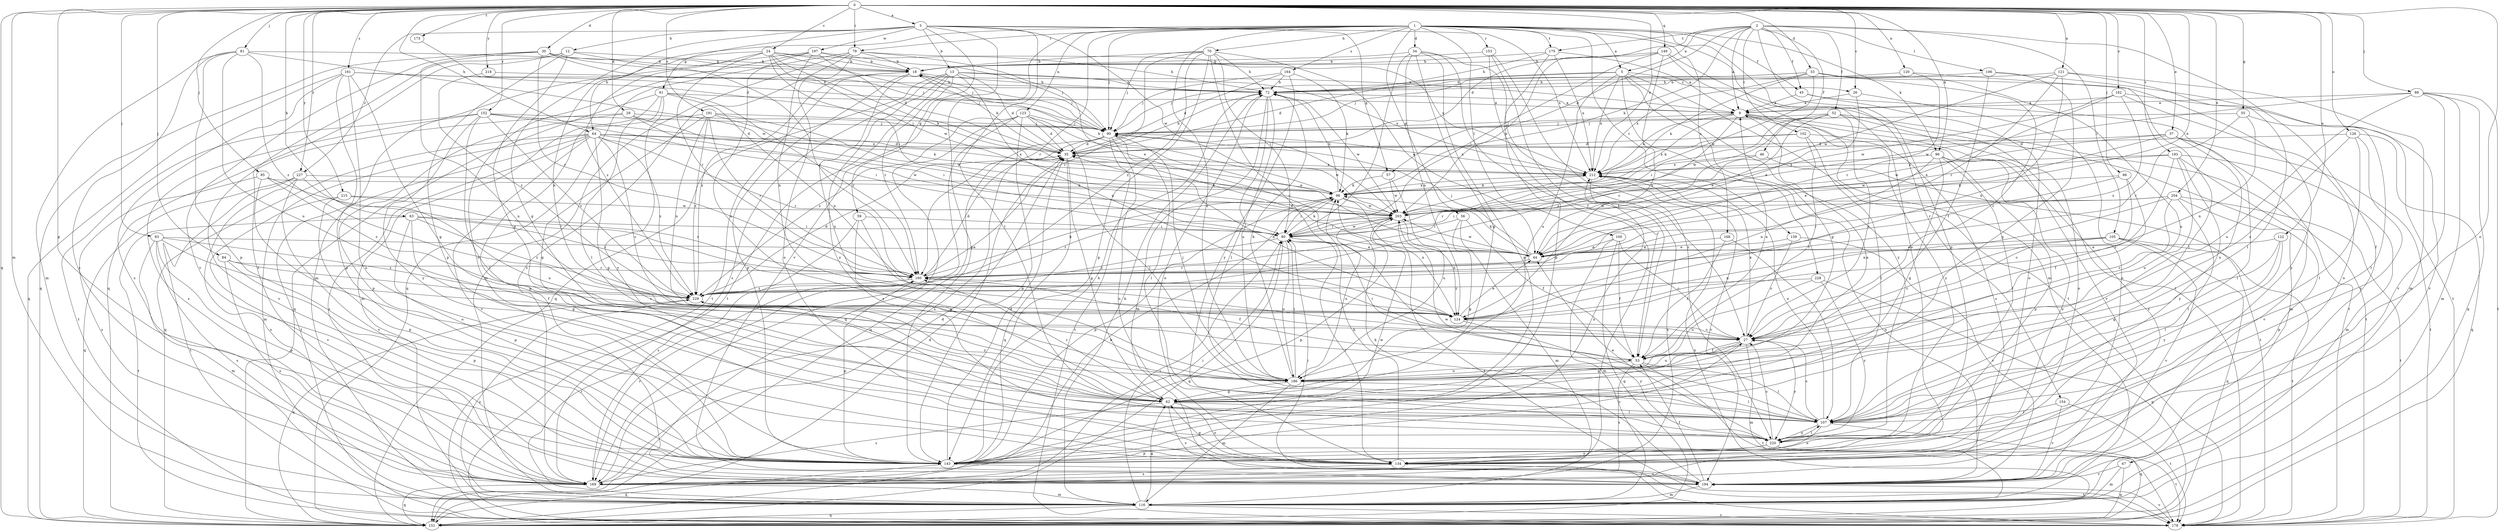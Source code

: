 strict digraph  {
0;
1;
2;
3;
5;
9;
12;
13;
18;
24;
26;
27;
29;
30;
33;
34;
35;
37;
44;
45;
46;
47;
52;
53;
55;
56;
57;
59;
61;
62;
63;
64;
70;
72;
79;
80;
81;
83;
84;
85;
86;
88;
90;
96;
98;
100;
102;
105;
106;
107;
116;
120;
121;
122;
123;
124;
126;
134;
143;
149;
151;
152;
153;
154;
159;
160;
161;
162;
164;
168;
169;
173;
175;
178;
186;
191;
193;
194;
197;
203;
204;
212;
215;
218;
220;
227;
228;
229;
0 -> 3  [label=a];
0 -> 24  [label=c];
0 -> 26  [label=c];
0 -> 29  [label=d];
0 -> 30  [label=d];
0 -> 33  [label=d];
0 -> 37  [label=e];
0 -> 44  [label=e];
0 -> 55  [label=g];
0 -> 63  [label=h];
0 -> 64  [label=h];
0 -> 79  [label=i];
0 -> 81  [label=j];
0 -> 83  [label=j];
0 -> 84  [label=j];
0 -> 85  [label=j];
0 -> 86  [label=j];
0 -> 88  [label=j];
0 -> 96  [label=k];
0 -> 116  [label=m];
0 -> 120  [label=n];
0 -> 121  [label=n];
0 -> 122  [label=n];
0 -> 126  [label=o];
0 -> 134  [label=o];
0 -> 143  [label=p];
0 -> 149  [label=q];
0 -> 151  [label=q];
0 -> 152  [label=r];
0 -> 161  [label=s];
0 -> 162  [label=s];
0 -> 173  [label=t];
0 -> 191  [label=v];
0 -> 193  [label=v];
0 -> 204  [label=x];
0 -> 212  [label=x];
0 -> 215  [label=y];
0 -> 218  [label=y];
0 -> 227  [label=z];
1 -> 5  [label=a];
1 -> 34  [label=d];
1 -> 45  [label=f];
1 -> 56  [label=g];
1 -> 64  [label=h];
1 -> 70  [label=h];
1 -> 79  [label=i];
1 -> 90  [label=j];
1 -> 96  [label=k];
1 -> 100  [label=l];
1 -> 123  [label=n];
1 -> 134  [label=o];
1 -> 143  [label=p];
1 -> 153  [label=r];
1 -> 154  [label=r];
1 -> 159  [label=r];
1 -> 160  [label=r];
1 -> 164  [label=s];
1 -> 168  [label=s];
1 -> 175  [label=t];
1 -> 186  [label=u];
2 -> 5  [label=a];
2 -> 9  [label=a];
2 -> 35  [label=d];
2 -> 45  [label=f];
2 -> 46  [label=f];
2 -> 47  [label=f];
2 -> 52  [label=f];
2 -> 57  [label=g];
2 -> 98  [label=k];
2 -> 102  [label=l];
2 -> 105  [label=l];
2 -> 106  [label=l];
2 -> 143  [label=p];
2 -> 175  [label=t];
3 -> 12  [label=b];
3 -> 13  [label=b];
3 -> 57  [label=g];
3 -> 59  [label=g];
3 -> 61  [label=g];
3 -> 62  [label=g];
3 -> 107  [label=l];
3 -> 194  [label=v];
3 -> 197  [label=w];
3 -> 203  [label=w];
3 -> 212  [label=x];
3 -> 227  [label=z];
5 -> 26  [label=c];
5 -> 35  [label=d];
5 -> 62  [label=g];
5 -> 90  [label=j];
5 -> 178  [label=t];
5 -> 186  [label=u];
5 -> 212  [label=x];
5 -> 220  [label=y];
5 -> 228  [label=z];
9 -> 90  [label=j];
9 -> 98  [label=k];
9 -> 116  [label=m];
9 -> 169  [label=s];
9 -> 194  [label=v];
9 -> 212  [label=x];
9 -> 220  [label=y];
9 -> 229  [label=z];
12 -> 18  [label=b];
12 -> 62  [label=g];
12 -> 143  [label=p];
12 -> 151  [label=q];
12 -> 160  [label=r];
12 -> 169  [label=s];
13 -> 35  [label=d];
13 -> 72  [label=h];
13 -> 124  [label=n];
13 -> 151  [label=q];
13 -> 160  [label=r];
13 -> 169  [label=s];
13 -> 178  [label=t];
13 -> 212  [label=x];
13 -> 220  [label=y];
18 -> 72  [label=h];
18 -> 90  [label=j];
18 -> 143  [label=p];
18 -> 178  [label=t];
18 -> 186  [label=u];
18 -> 229  [label=z];
24 -> 18  [label=b];
24 -> 72  [label=h];
24 -> 80  [label=i];
24 -> 90  [label=j];
24 -> 98  [label=k];
24 -> 124  [label=n];
24 -> 160  [label=r];
24 -> 203  [label=w];
24 -> 229  [label=z];
26 -> 9  [label=a];
26 -> 44  [label=e];
26 -> 134  [label=o];
27 -> 53  [label=f];
27 -> 62  [label=g];
27 -> 116  [label=m];
27 -> 160  [label=r];
27 -> 186  [label=u];
27 -> 212  [label=x];
27 -> 220  [label=y];
29 -> 80  [label=i];
29 -> 90  [label=j];
29 -> 143  [label=p];
29 -> 194  [label=v];
29 -> 212  [label=x];
30 -> 9  [label=a];
30 -> 18  [label=b];
30 -> 90  [label=j];
30 -> 151  [label=q];
30 -> 160  [label=r];
30 -> 186  [label=u];
30 -> 194  [label=v];
33 -> 27  [label=c];
33 -> 72  [label=h];
33 -> 90  [label=j];
33 -> 98  [label=k];
33 -> 143  [label=p];
33 -> 186  [label=u];
33 -> 203  [label=w];
33 -> 212  [label=x];
34 -> 18  [label=b];
34 -> 27  [label=c];
34 -> 53  [label=f];
34 -> 62  [label=g];
34 -> 80  [label=i];
34 -> 124  [label=n];
34 -> 143  [label=p];
35 -> 18  [label=b];
35 -> 62  [label=g];
35 -> 72  [label=h];
35 -> 151  [label=q];
35 -> 212  [label=x];
37 -> 35  [label=d];
37 -> 44  [label=e];
37 -> 107  [label=l];
37 -> 178  [label=t];
37 -> 186  [label=u];
37 -> 203  [label=w];
44 -> 35  [label=d];
44 -> 90  [label=j];
44 -> 98  [label=k];
44 -> 160  [label=r];
44 -> 203  [label=w];
45 -> 9  [label=a];
45 -> 134  [label=o];
45 -> 178  [label=t];
46 -> 160  [label=r];
46 -> 178  [label=t];
46 -> 212  [label=x];
47 -> 116  [label=m];
47 -> 151  [label=q];
47 -> 194  [label=v];
52 -> 27  [label=c];
52 -> 44  [label=e];
52 -> 80  [label=i];
52 -> 90  [label=j];
52 -> 134  [label=o];
52 -> 178  [label=t];
52 -> 203  [label=w];
53 -> 9  [label=a];
53 -> 80  [label=i];
53 -> 107  [label=l];
53 -> 169  [label=s];
53 -> 178  [label=t];
53 -> 186  [label=u];
55 -> 90  [label=j];
55 -> 107  [label=l];
55 -> 124  [label=n];
55 -> 160  [label=r];
56 -> 53  [label=f];
56 -> 62  [label=g];
56 -> 80  [label=i];
56 -> 116  [label=m];
57 -> 98  [label=k];
57 -> 186  [label=u];
57 -> 203  [label=w];
59 -> 27  [label=c];
59 -> 62  [label=g];
59 -> 80  [label=i];
59 -> 169  [label=s];
61 -> 9  [label=a];
61 -> 107  [label=l];
61 -> 116  [label=m];
61 -> 124  [label=n];
61 -> 151  [label=q];
61 -> 160  [label=r];
61 -> 220  [label=y];
62 -> 9  [label=a];
62 -> 107  [label=l];
62 -> 134  [label=o];
62 -> 160  [label=r];
62 -> 169  [label=s];
62 -> 194  [label=v];
62 -> 229  [label=z];
63 -> 62  [label=g];
63 -> 80  [label=i];
63 -> 143  [label=p];
63 -> 160  [label=r];
63 -> 178  [label=t];
63 -> 229  [label=z];
64 -> 27  [label=c];
64 -> 35  [label=d];
64 -> 62  [label=g];
64 -> 116  [label=m];
64 -> 151  [label=q];
64 -> 160  [label=r];
64 -> 169  [label=s];
64 -> 178  [label=t];
64 -> 194  [label=v];
64 -> 203  [label=w];
64 -> 212  [label=x];
64 -> 229  [label=z];
70 -> 18  [label=b];
70 -> 27  [label=c];
70 -> 44  [label=e];
70 -> 72  [label=h];
70 -> 80  [label=i];
70 -> 90  [label=j];
70 -> 143  [label=p];
70 -> 160  [label=r];
70 -> 229  [label=z];
72 -> 9  [label=a];
72 -> 107  [label=l];
72 -> 134  [label=o];
72 -> 178  [label=t];
72 -> 186  [label=u];
72 -> 203  [label=w];
79 -> 18  [label=b];
79 -> 44  [label=e];
79 -> 116  [label=m];
79 -> 134  [label=o];
79 -> 151  [label=q];
79 -> 169  [label=s];
79 -> 212  [label=x];
80 -> 44  [label=e];
80 -> 98  [label=k];
80 -> 151  [label=q];
80 -> 186  [label=u];
80 -> 203  [label=w];
80 -> 229  [label=z];
81 -> 18  [label=b];
81 -> 116  [label=m];
81 -> 143  [label=p];
81 -> 169  [label=s];
81 -> 186  [label=u];
81 -> 203  [label=w];
81 -> 229  [label=z];
83 -> 44  [label=e];
83 -> 53  [label=f];
83 -> 116  [label=m];
83 -> 143  [label=p];
83 -> 169  [label=s];
83 -> 229  [label=z];
84 -> 27  [label=c];
84 -> 143  [label=p];
84 -> 160  [label=r];
84 -> 169  [label=s];
85 -> 98  [label=k];
85 -> 134  [label=o];
85 -> 160  [label=r];
85 -> 169  [label=s];
85 -> 229  [label=z];
86 -> 27  [label=c];
86 -> 53  [label=f];
86 -> 98  [label=k];
86 -> 160  [label=r];
88 -> 9  [label=a];
88 -> 116  [label=m];
88 -> 151  [label=q];
88 -> 178  [label=t];
88 -> 186  [label=u];
88 -> 194  [label=v];
88 -> 203  [label=w];
90 -> 35  [label=d];
90 -> 107  [label=l];
90 -> 134  [label=o];
90 -> 151  [label=q];
90 -> 169  [label=s];
90 -> 178  [label=t];
90 -> 203  [label=w];
90 -> 212  [label=x];
96 -> 62  [label=g];
96 -> 107  [label=l];
96 -> 124  [label=n];
96 -> 134  [label=o];
96 -> 143  [label=p];
96 -> 212  [label=x];
98 -> 18  [label=b];
98 -> 72  [label=h];
98 -> 80  [label=i];
98 -> 124  [label=n];
98 -> 143  [label=p];
98 -> 203  [label=w];
98 -> 212  [label=x];
100 -> 27  [label=c];
100 -> 44  [label=e];
100 -> 53  [label=f];
100 -> 116  [label=m];
100 -> 151  [label=q];
102 -> 35  [label=d];
102 -> 53  [label=f];
102 -> 107  [label=l];
102 -> 169  [label=s];
102 -> 212  [label=x];
105 -> 27  [label=c];
105 -> 44  [label=e];
105 -> 124  [label=n];
105 -> 151  [label=q];
105 -> 178  [label=t];
105 -> 194  [label=v];
106 -> 53  [label=f];
106 -> 62  [label=g];
106 -> 72  [label=h];
106 -> 178  [label=t];
107 -> 27  [label=c];
107 -> 134  [label=o];
107 -> 151  [label=q];
107 -> 203  [label=w];
107 -> 212  [label=x];
107 -> 220  [label=y];
116 -> 62  [label=g];
116 -> 72  [label=h];
116 -> 80  [label=i];
116 -> 151  [label=q];
116 -> 160  [label=r];
116 -> 178  [label=t];
116 -> 229  [label=z];
120 -> 72  [label=h];
120 -> 107  [label=l];
120 -> 160  [label=r];
121 -> 72  [label=h];
121 -> 107  [label=l];
121 -> 116  [label=m];
121 -> 124  [label=n];
121 -> 160  [label=r];
121 -> 203  [label=w];
122 -> 44  [label=e];
122 -> 62  [label=g];
122 -> 107  [label=l];
122 -> 220  [label=y];
123 -> 35  [label=d];
123 -> 44  [label=e];
123 -> 90  [label=j];
123 -> 107  [label=l];
123 -> 143  [label=p];
123 -> 151  [label=q];
123 -> 169  [label=s];
123 -> 229  [label=z];
124 -> 27  [label=c];
124 -> 35  [label=d];
124 -> 44  [label=e];
124 -> 220  [label=y];
126 -> 27  [label=c];
126 -> 35  [label=d];
126 -> 107  [label=l];
126 -> 151  [label=q];
126 -> 220  [label=y];
134 -> 62  [label=g];
134 -> 80  [label=i];
134 -> 98  [label=k];
134 -> 169  [label=s];
134 -> 178  [label=t];
143 -> 27  [label=c];
143 -> 35  [label=d];
143 -> 72  [label=h];
143 -> 151  [label=q];
143 -> 194  [label=v];
143 -> 203  [label=w];
143 -> 212  [label=x];
149 -> 18  [label=b];
149 -> 80  [label=i];
149 -> 116  [label=m];
149 -> 124  [label=n];
149 -> 178  [label=t];
149 -> 203  [label=w];
151 -> 35  [label=d];
151 -> 212  [label=x];
152 -> 35  [label=d];
152 -> 80  [label=i];
152 -> 90  [label=j];
152 -> 107  [label=l];
152 -> 169  [label=s];
152 -> 178  [label=t];
152 -> 220  [label=y];
152 -> 229  [label=z];
153 -> 18  [label=b];
153 -> 53  [label=f];
153 -> 169  [label=s];
153 -> 220  [label=y];
154 -> 107  [label=l];
154 -> 178  [label=t];
154 -> 194  [label=v];
159 -> 27  [label=c];
159 -> 44  [label=e];
159 -> 194  [label=v];
160 -> 35  [label=d];
160 -> 53  [label=f];
160 -> 98  [label=k];
160 -> 143  [label=p];
160 -> 229  [label=z];
161 -> 62  [label=g];
161 -> 72  [label=h];
161 -> 90  [label=j];
161 -> 134  [label=o];
161 -> 143  [label=p];
161 -> 151  [label=q];
161 -> 169  [label=s];
162 -> 9  [label=a];
162 -> 44  [label=e];
162 -> 134  [label=o];
162 -> 194  [label=v];
162 -> 203  [label=w];
162 -> 229  [label=z];
164 -> 35  [label=d];
164 -> 72  [label=h];
164 -> 90  [label=j];
164 -> 98  [label=k];
164 -> 220  [label=y];
168 -> 44  [label=e];
168 -> 53  [label=f];
168 -> 107  [label=l];
169 -> 35  [label=d];
169 -> 80  [label=i];
169 -> 98  [label=k];
169 -> 116  [label=m];
169 -> 151  [label=q];
169 -> 160  [label=r];
173 -> 35  [label=d];
175 -> 9  [label=a];
175 -> 18  [label=b];
175 -> 72  [label=h];
175 -> 143  [label=p];
175 -> 212  [label=x];
178 -> 194  [label=v];
186 -> 62  [label=g];
186 -> 72  [label=h];
186 -> 80  [label=i];
186 -> 90  [label=j];
186 -> 107  [label=l];
186 -> 116  [label=m];
191 -> 62  [label=g];
191 -> 90  [label=j];
191 -> 98  [label=k];
191 -> 124  [label=n];
191 -> 143  [label=p];
191 -> 160  [label=r];
191 -> 203  [label=w];
191 -> 229  [label=z];
193 -> 27  [label=c];
193 -> 116  [label=m];
193 -> 186  [label=u];
193 -> 194  [label=v];
193 -> 203  [label=w];
193 -> 212  [label=x];
193 -> 220  [label=y];
194 -> 53  [label=f];
194 -> 80  [label=i];
194 -> 98  [label=k];
194 -> 116  [label=m];
194 -> 212  [label=x];
197 -> 18  [label=b];
197 -> 35  [label=d];
197 -> 90  [label=j];
197 -> 116  [label=m];
197 -> 124  [label=n];
197 -> 134  [label=o];
197 -> 186  [label=u];
203 -> 80  [label=i];
203 -> 124  [label=n];
203 -> 143  [label=p];
203 -> 160  [label=r];
203 -> 178  [label=t];
203 -> 186  [label=u];
204 -> 27  [label=c];
204 -> 80  [label=i];
204 -> 107  [label=l];
204 -> 124  [label=n];
204 -> 143  [label=p];
204 -> 178  [label=t];
204 -> 203  [label=w];
212 -> 98  [label=k];
212 -> 169  [label=s];
212 -> 194  [label=v];
215 -> 143  [label=p];
215 -> 160  [label=r];
215 -> 194  [label=v];
215 -> 203  [label=w];
218 -> 72  [label=h];
218 -> 229  [label=z];
220 -> 27  [label=c];
220 -> 44  [label=e];
220 -> 107  [label=l];
220 -> 134  [label=o];
220 -> 143  [label=p];
220 -> 178  [label=t];
227 -> 98  [label=k];
227 -> 151  [label=q];
227 -> 169  [label=s];
227 -> 178  [label=t];
227 -> 186  [label=u];
227 -> 194  [label=v];
228 -> 151  [label=q];
228 -> 186  [label=u];
228 -> 220  [label=y];
228 -> 229  [label=z];
229 -> 35  [label=d];
229 -> 124  [label=n];
229 -> 151  [label=q];
}
